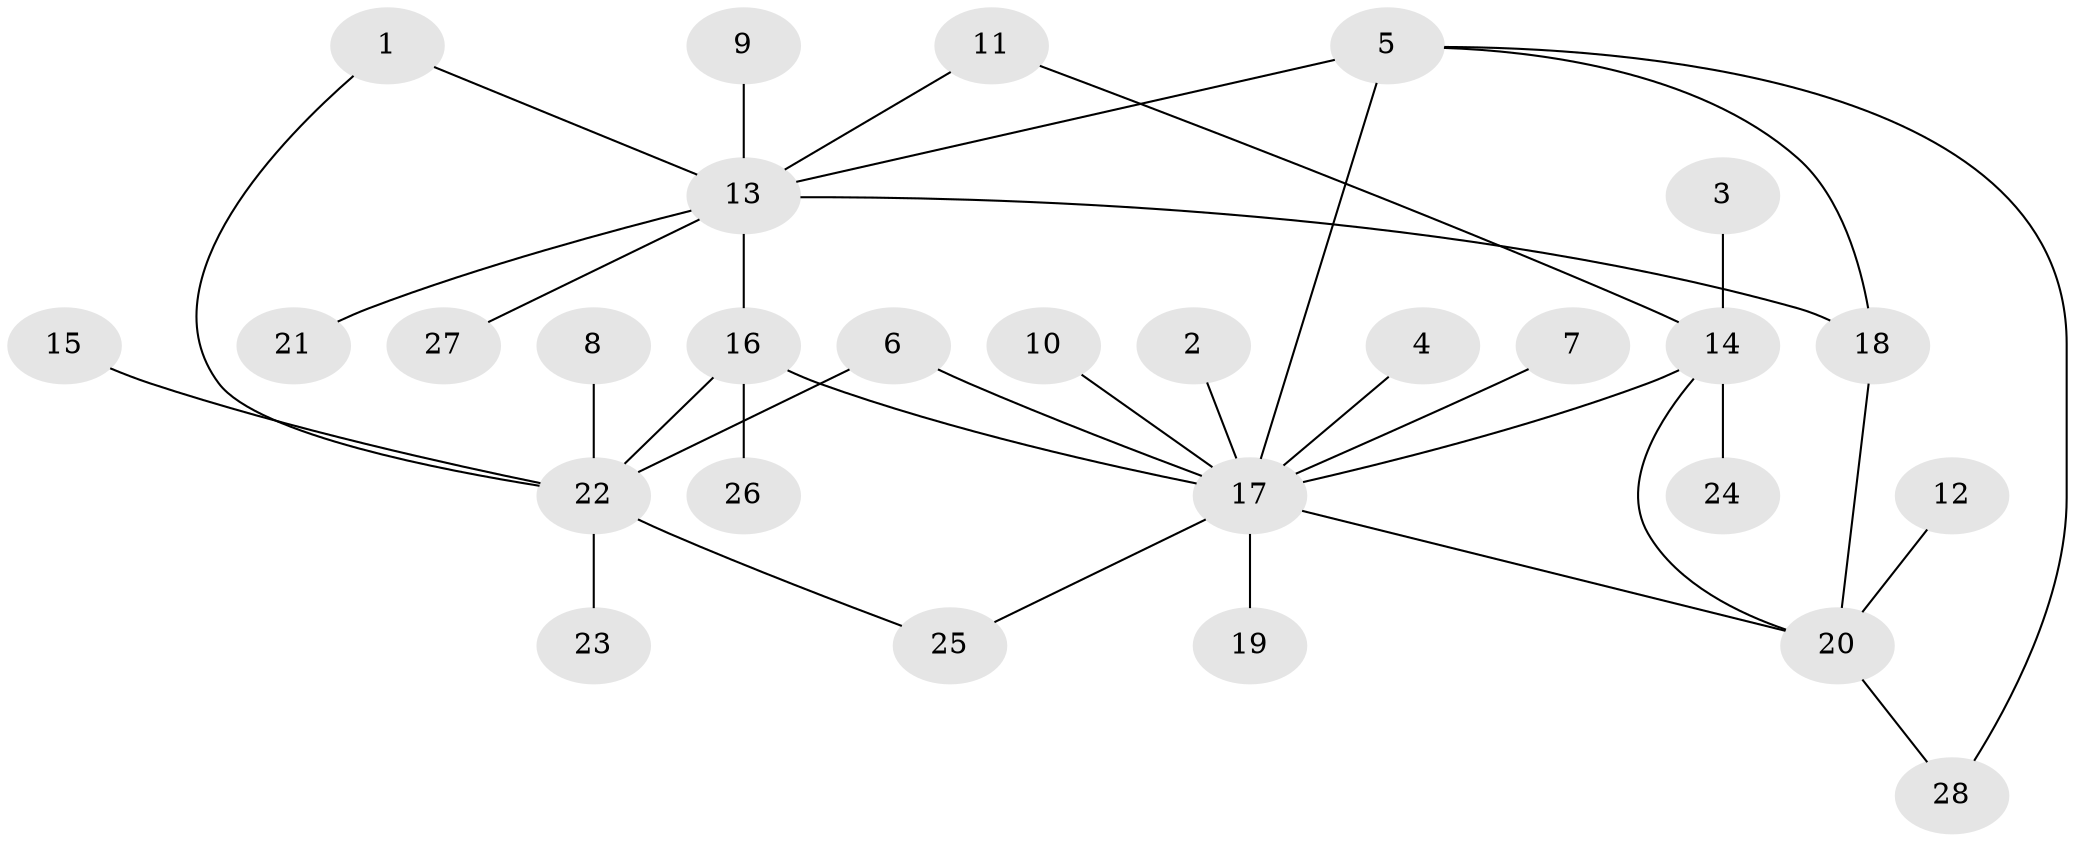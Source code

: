 // original degree distribution, {7: 0.014285714285714285, 12: 0.014285714285714285, 1: 0.5714285714285714, 2: 0.21428571428571427, 14: 0.014285714285714285, 8: 0.014285714285714285, 4: 0.05714285714285714, 3: 0.07142857142857142, 6: 0.014285714285714285, 10: 0.014285714285714285}
// Generated by graph-tools (version 1.1) at 2025/36/03/04/25 23:36:42]
// undirected, 28 vertices, 36 edges
graph export_dot {
  node [color=gray90,style=filled];
  1;
  2;
  3;
  4;
  5;
  6;
  7;
  8;
  9;
  10;
  11;
  12;
  13;
  14;
  15;
  16;
  17;
  18;
  19;
  20;
  21;
  22;
  23;
  24;
  25;
  26;
  27;
  28;
  1 -- 13 [weight=1.0];
  1 -- 22 [weight=1.0];
  2 -- 17 [weight=1.0];
  3 -- 14 [weight=1.0];
  4 -- 17 [weight=1.0];
  5 -- 13 [weight=1.0];
  5 -- 17 [weight=1.0];
  5 -- 18 [weight=1.0];
  5 -- 28 [weight=1.0];
  6 -- 17 [weight=1.0];
  6 -- 22 [weight=1.0];
  7 -- 17 [weight=1.0];
  8 -- 22 [weight=1.0];
  9 -- 13 [weight=1.0];
  10 -- 17 [weight=1.0];
  11 -- 13 [weight=1.0];
  11 -- 14 [weight=1.0];
  12 -- 20 [weight=1.0];
  13 -- 16 [weight=1.0];
  13 -- 18 [weight=1.0];
  13 -- 21 [weight=1.0];
  13 -- 27 [weight=1.0];
  14 -- 17 [weight=1.0];
  14 -- 20 [weight=1.0];
  14 -- 24 [weight=1.0];
  15 -- 22 [weight=1.0];
  16 -- 17 [weight=1.0];
  16 -- 22 [weight=1.0];
  16 -- 26 [weight=1.0];
  17 -- 19 [weight=1.0];
  17 -- 20 [weight=1.0];
  17 -- 25 [weight=1.0];
  18 -- 20 [weight=1.0];
  20 -- 28 [weight=1.0];
  22 -- 23 [weight=1.0];
  22 -- 25 [weight=1.0];
}
